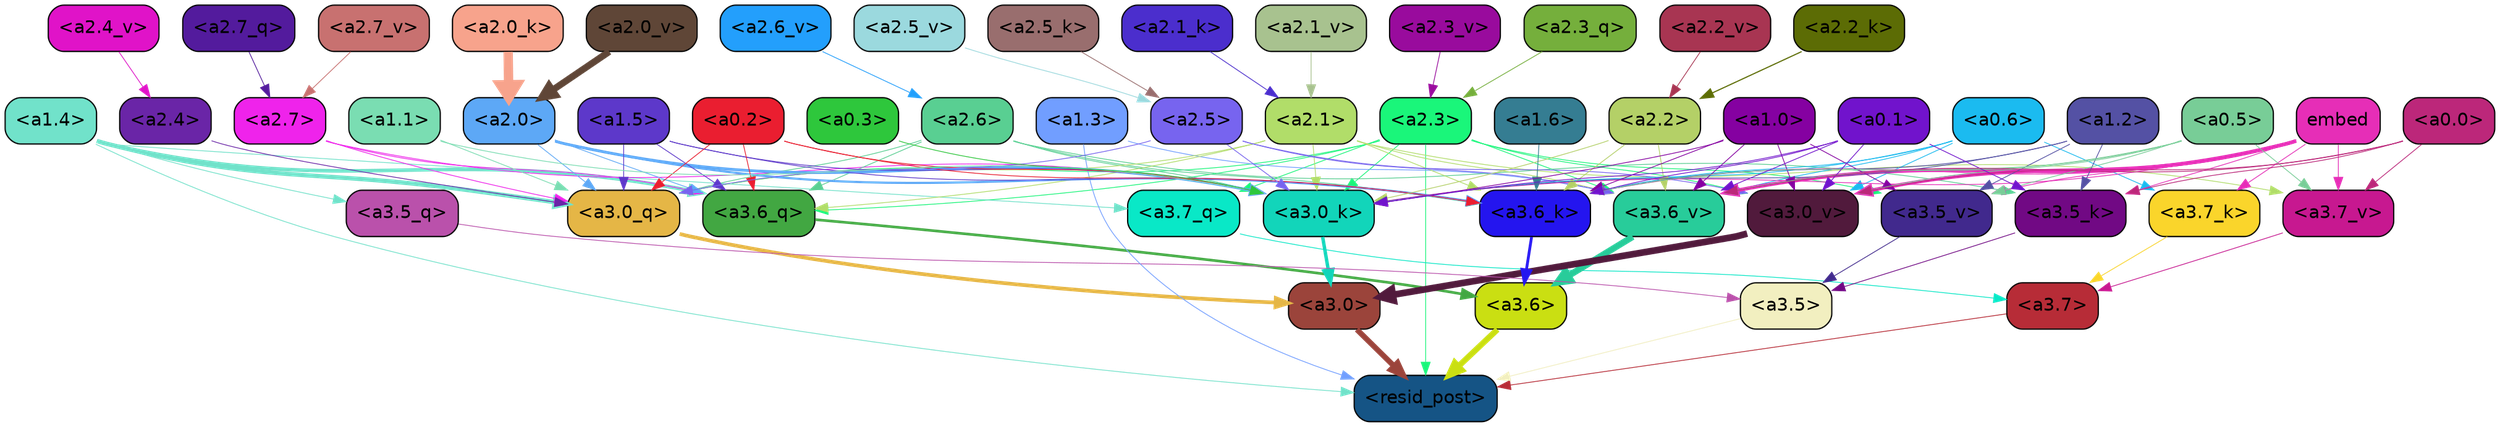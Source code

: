 strict digraph "" {
	graph [bgcolor=transparent,
		layout=dot,
		overlap=false,
		splines=true
	];
	"<a3.7>"	[color=black,
		fillcolor="#b72c37",
		fontname=Helvetica,
		shape=box,
		style="filled, rounded"];
	"<resid_post>"	[color=black,
		fillcolor="#155485",
		fontname=Helvetica,
		shape=box,
		style="filled, rounded"];
	"<a3.7>" -> "<resid_post>"	[color="#b72c37",
		penwidth=0.6239100098609924];
	"<a3.6>"	[color=black,
		fillcolor="#cadf12",
		fontname=Helvetica,
		shape=box,
		style="filled, rounded"];
	"<a3.6>" -> "<resid_post>"	[color="#cadf12",
		penwidth=4.569062113761902];
	"<a3.5>"	[color=black,
		fillcolor="#f2efc0",
		fontname=Helvetica,
		shape=box,
		style="filled, rounded"];
	"<a3.5>" -> "<resid_post>"	[color="#f2efc0",
		penwidth=0.6];
	"<a3.0>"	[color=black,
		fillcolor="#9b443b",
		fontname=Helvetica,
		shape=box,
		style="filled, rounded"];
	"<a3.0>" -> "<resid_post>"	[color="#9b443b",
		penwidth=4.283544182777405];
	"<a2.3>"	[color=black,
		fillcolor="#1af67a",
		fontname=Helvetica,
		shape=box,
		style="filled, rounded"];
	"<a2.3>" -> "<resid_post>"	[color="#1af67a",
		penwidth=0.6];
	"<a3.7_q>"	[color=black,
		fillcolor="#09e8c7",
		fontname=Helvetica,
		shape=box,
		style="filled, rounded"];
	"<a2.3>" -> "<a3.7_q>"	[color="#1af67a",
		penwidth=0.6];
	"<a3.6_q>"	[color=black,
		fillcolor="#42a742",
		fontname=Helvetica,
		shape=box,
		style="filled, rounded"];
	"<a2.3>" -> "<a3.6_q>"	[color="#1af67a",
		penwidth=0.6];
	"<a3.0_q>"	[color=black,
		fillcolor="#e5b646",
		fontname=Helvetica,
		shape=box,
		style="filled, rounded"];
	"<a2.3>" -> "<a3.0_q>"	[color="#1af67a",
		penwidth=0.6];
	"<a3.0_k>"	[color=black,
		fillcolor="#12d5ba",
		fontname=Helvetica,
		shape=box,
		style="filled, rounded"];
	"<a2.3>" -> "<a3.0_k>"	[color="#1af67a",
		penwidth=0.6];
	"<a3.6_v>"	[color=black,
		fillcolor="#28cc9a",
		fontname=Helvetica,
		shape=box,
		style="filled, rounded"];
	"<a2.3>" -> "<a3.6_v>"	[color="#1af67a",
		penwidth=0.6];
	"<a3.5_v>"	[color=black,
		fillcolor="#41298d",
		fontname=Helvetica,
		shape=box,
		style="filled, rounded"];
	"<a2.3>" -> "<a3.5_v>"	[color="#1af67a",
		penwidth=0.6];
	"<a3.0_v>"	[color=black,
		fillcolor="#511a3c",
		fontname=Helvetica,
		shape=box,
		style="filled, rounded"];
	"<a2.3>" -> "<a3.0_v>"	[color="#1af67a",
		penwidth=0.6];
	"<a1.4>"	[color=black,
		fillcolor="#71e2ca",
		fontname=Helvetica,
		shape=box,
		style="filled, rounded"];
	"<a1.4>" -> "<resid_post>"	[color="#71e2ca",
		penwidth=0.6];
	"<a1.4>" -> "<a3.7_q>"	[color="#71e2ca",
		penwidth=0.6];
	"<a1.4>" -> "<a3.6_q>"	[color="#71e2ca",
		penwidth=2.7934007048606873];
	"<a3.5_q>"	[color=black,
		fillcolor="#ba51ab",
		fontname=Helvetica,
		shape=box,
		style="filled, rounded"];
	"<a1.4>" -> "<a3.5_q>"	[color="#71e2ca",
		penwidth=0.6];
	"<a1.4>" -> "<a3.0_q>"	[color="#71e2ca",
		penwidth=3.340754985809326];
	"<a1.3>"	[color=black,
		fillcolor="#719eff",
		fontname=Helvetica,
		shape=box,
		style="filled, rounded"];
	"<a1.3>" -> "<resid_post>"	[color="#719eff",
		penwidth=0.6];
	"<a1.3>" -> "<a3.6_v>"	[color="#719eff",
		penwidth=0.6];
	"<a3.7_q>" -> "<a3.7>"	[color="#09e8c7",
		penwidth=0.6];
	"<a3.6_q>" -> "<a3.6>"	[color="#42a742",
		penwidth=2.0347584784030914];
	"<a3.5_q>" -> "<a3.5>"	[color="#ba51ab",
		penwidth=0.6];
	"<a3.0_q>" -> "<a3.0>"	[color="#e5b646",
		penwidth=2.8635367155075073];
	"<a3.7_k>"	[color=black,
		fillcolor="#fad52b",
		fontname=Helvetica,
		shape=box,
		style="filled, rounded"];
	"<a3.7_k>" -> "<a3.7>"	[color="#fad52b",
		penwidth=0.6];
	"<a3.6_k>"	[color=black,
		fillcolor="#2415ef",
		fontname=Helvetica,
		shape=box,
		style="filled, rounded"];
	"<a3.6_k>" -> "<a3.6>"	[color="#2415ef",
		penwidth=2.1760786175727844];
	"<a3.5_k>"	[color=black,
		fillcolor="#710984",
		fontname=Helvetica,
		shape=box,
		style="filled, rounded"];
	"<a3.5_k>" -> "<a3.5>"	[color="#710984",
		penwidth=0.6];
	"<a3.0_k>" -> "<a3.0>"	[color="#12d5ba",
		penwidth=2.632905662059784];
	"<a3.7_v>"	[color=black,
		fillcolor="#c71890",
		fontname=Helvetica,
		shape=box,
		style="filled, rounded"];
	"<a3.7_v>" -> "<a3.7>"	[color="#c71890",
		penwidth=0.6];
	"<a3.6_v>" -> "<a3.6>"	[color="#28cc9a",
		penwidth=4.981305837631226];
	"<a3.5_v>" -> "<a3.5>"	[color="#41298d",
		penwidth=0.6];
	"<a3.0_v>" -> "<a3.0>"	[color="#511a3c",
		penwidth=5.168330669403076];
	"<a2.7>"	[color=black,
		fillcolor="#ef23eb",
		fontname=Helvetica,
		shape=box,
		style="filled, rounded"];
	"<a2.7>" -> "<a3.6_q>"	[color="#ef23eb",
		penwidth=0.6];
	"<a2.7>" -> "<a3.0_q>"	[color="#ef23eb",
		penwidth=0.6];
	"<a2.7>" -> "<a3.0_k>"	[color="#ef23eb",
		penwidth=0.6];
	"<a2.6>"	[color=black,
		fillcolor="#59cf92",
		fontname=Helvetica,
		shape=box,
		style="filled, rounded"];
	"<a2.6>" -> "<a3.6_q>"	[color="#59cf92",
		penwidth=0.6];
	"<a2.6>" -> "<a3.0_q>"	[color="#59cf92",
		penwidth=0.6];
	"<a2.6>" -> "<a3.6_k>"	[color="#59cf92",
		penwidth=0.6];
	"<a2.6>" -> "<a3.5_k>"	[color="#59cf92",
		penwidth=0.6];
	"<a2.6>" -> "<a3.0_k>"	[color="#59cf92",
		penwidth=0.6];
	"<a2.1>"	[color=black,
		fillcolor="#b1dd69",
		fontname=Helvetica,
		shape=box,
		style="filled, rounded"];
	"<a2.1>" -> "<a3.6_q>"	[color="#b1dd69",
		penwidth=0.6];
	"<a2.1>" -> "<a3.0_q>"	[color="#b1dd69",
		penwidth=0.6];
	"<a2.1>" -> "<a3.6_k>"	[color="#b1dd69",
		penwidth=0.6];
	"<a2.1>" -> "<a3.0_k>"	[color="#b1dd69",
		penwidth=0.6];
	"<a2.1>" -> "<a3.7_v>"	[color="#b1dd69",
		penwidth=0.6];
	"<a2.1>" -> "<a3.6_v>"	[color="#b1dd69",
		penwidth=0.6];
	"<a2.0>"	[color=black,
		fillcolor="#5da8f6",
		fontname=Helvetica,
		shape=box,
		style="filled, rounded"];
	"<a2.0>" -> "<a3.6_q>"	[color="#5da8f6",
		penwidth=0.6];
	"<a2.0>" -> "<a3.0_q>"	[color="#5da8f6",
		penwidth=0.6];
	"<a2.0>" -> "<a3.6_k>"	[color="#5da8f6",
		penwidth=1.6382827460765839];
	"<a2.0>" -> "<a3.0_k>"	[color="#5da8f6",
		penwidth=2.161143198609352];
	"<a1.5>"	[color=black,
		fillcolor="#5d38ca",
		fontname=Helvetica,
		shape=box,
		style="filled, rounded"];
	"<a1.5>" -> "<a3.6_q>"	[color="#5d38ca",
		penwidth=0.6];
	"<a1.5>" -> "<a3.0_q>"	[color="#5d38ca",
		penwidth=0.6];
	"<a1.5>" -> "<a3.6_k>"	[color="#5d38ca",
		penwidth=0.6];
	"<a1.5>" -> "<a3.0_k>"	[color="#5d38ca",
		penwidth=0.6];
	"<a0.2>"	[color=black,
		fillcolor="#ea1e30",
		fontname=Helvetica,
		shape=box,
		style="filled, rounded"];
	"<a0.2>" -> "<a3.6_q>"	[color="#ea1e30",
		penwidth=0.6];
	"<a0.2>" -> "<a3.0_q>"	[color="#ea1e30",
		penwidth=0.6];
	"<a0.2>" -> "<a3.6_k>"	[color="#ea1e30",
		penwidth=0.6];
	"<a0.2>" -> "<a3.0_k>"	[color="#ea1e30",
		penwidth=0.6];
	"<a2.5>"	[color=black,
		fillcolor="#7764ef",
		fontname=Helvetica,
		shape=box,
		style="filled, rounded"];
	"<a2.5>" -> "<a3.0_q>"	[color="#7764ef",
		penwidth=0.6];
	"<a2.5>" -> "<a3.0_k>"	[color="#7764ef",
		penwidth=0.6];
	"<a2.5>" -> "<a3.6_v>"	[color="#7764ef",
		penwidth=0.6];
	"<a2.5>" -> "<a3.0_v>"	[color="#7764ef",
		penwidth=0.6];
	"<a2.4>"	[color=black,
		fillcolor="#6a25a7",
		fontname=Helvetica,
		shape=box,
		style="filled, rounded"];
	"<a2.4>" -> "<a3.0_q>"	[color="#6a25a7",
		penwidth=0.6];
	"<a1.1>"	[color=black,
		fillcolor="#7addb2",
		fontname=Helvetica,
		shape=box,
		style="filled, rounded"];
	"<a1.1>" -> "<a3.0_q>"	[color="#7addb2",
		penwidth=0.6];
	"<a1.1>" -> "<a3.0_k>"	[color="#7addb2",
		penwidth=0.6];
	"<a0.6>"	[color=black,
		fillcolor="#1bbbf0",
		fontname=Helvetica,
		shape=box,
		style="filled, rounded"];
	"<a0.6>" -> "<a3.7_k>"	[color="#1bbbf0",
		penwidth=0.6];
	"<a0.6>" -> "<a3.6_k>"	[color="#1bbbf0",
		penwidth=0.6];
	"<a0.6>" -> "<a3.0_k>"	[color="#1bbbf0",
		penwidth=0.6];
	"<a0.6>" -> "<a3.6_v>"	[color="#1bbbf0",
		penwidth=0.6];
	"<a0.6>" -> "<a3.0_v>"	[color="#1bbbf0",
		penwidth=0.6];
	embed	[color=black,
		fillcolor="#e62eb7",
		fontname=Helvetica,
		shape=box,
		style="filled, rounded"];
	embed -> "<a3.7_k>"	[color="#e62eb7",
		penwidth=0.6];
	embed -> "<a3.6_k>"	[color="#e62eb7",
		penwidth=0.6];
	embed -> "<a3.5_k>"	[color="#e62eb7",
		penwidth=0.6];
	embed -> "<a3.0_k>"	[color="#e62eb7",
		penwidth=0.6];
	embed -> "<a3.7_v>"	[color="#e62eb7",
		penwidth=0.6];
	embed -> "<a3.6_v>"	[color="#e62eb7",
		penwidth=2.7825746536254883];
	embed -> "<a3.5_v>"	[color="#e62eb7",
		penwidth=0.6];
	embed -> "<a3.0_v>"	[color="#e62eb7",
		penwidth=2.6950180530548096];
	"<a2.2>"	[color=black,
		fillcolor="#b4d067",
		fontname=Helvetica,
		shape=box,
		style="filled, rounded"];
	"<a2.2>" -> "<a3.6_k>"	[color="#b4d067",
		penwidth=0.6];
	"<a2.2>" -> "<a3.0_k>"	[color="#b4d067",
		penwidth=0.6];
	"<a2.2>" -> "<a3.6_v>"	[color="#b4d067",
		penwidth=0.6];
	"<a1.6>"	[color=black,
		fillcolor="#357d92",
		fontname=Helvetica,
		shape=box,
		style="filled, rounded"];
	"<a1.6>" -> "<a3.6_k>"	[color="#357d92",
		penwidth=0.6];
	"<a1.2>"	[color=black,
		fillcolor="#5451a4",
		fontname=Helvetica,
		shape=box,
		style="filled, rounded"];
	"<a1.2>" -> "<a3.6_k>"	[color="#5451a4",
		penwidth=0.6];
	"<a1.2>" -> "<a3.5_k>"	[color="#5451a4",
		penwidth=0.6];
	"<a1.2>" -> "<a3.0_k>"	[color="#5451a4",
		penwidth=0.6];
	"<a1.2>" -> "<a3.5_v>"	[color="#5451a4",
		penwidth=0.6];
	"<a1.0>"	[color=black,
		fillcolor="#8501a1",
		fontname=Helvetica,
		shape=box,
		style="filled, rounded"];
	"<a1.0>" -> "<a3.6_k>"	[color="#8501a1",
		penwidth=0.6];
	"<a1.0>" -> "<a3.0_k>"	[color="#8501a1",
		penwidth=0.6];
	"<a1.0>" -> "<a3.6_v>"	[color="#8501a1",
		penwidth=0.6];
	"<a1.0>" -> "<a3.5_v>"	[color="#8501a1",
		penwidth=0.6];
	"<a1.0>" -> "<a3.0_v>"	[color="#8501a1",
		penwidth=0.6];
	"<a0.5>"	[color=black,
		fillcolor="#78cd97",
		fontname=Helvetica,
		shape=box,
		style="filled, rounded"];
	"<a0.5>" -> "<a3.6_k>"	[color="#78cd97",
		penwidth=0.6];
	"<a0.5>" -> "<a3.7_v>"	[color="#78cd97",
		penwidth=0.6];
	"<a0.5>" -> "<a3.6_v>"	[color="#78cd97",
		penwidth=0.6];
	"<a0.5>" -> "<a3.5_v>"	[color="#78cd97",
		penwidth=0.6];
	"<a0.5>" -> "<a3.0_v>"	[color="#78cd97",
		penwidth=0.6];
	"<a0.1>"	[color=black,
		fillcolor="#7113cc",
		fontname=Helvetica,
		shape=box,
		style="filled, rounded"];
	"<a0.1>" -> "<a3.6_k>"	[color="#7113cc",
		penwidth=0.6];
	"<a0.1>" -> "<a3.5_k>"	[color="#7113cc",
		penwidth=0.6];
	"<a0.1>" -> "<a3.0_k>"	[color="#7113cc",
		penwidth=0.6];
	"<a0.1>" -> "<a3.6_v>"	[color="#7113cc",
		penwidth=0.6];
	"<a0.1>" -> "<a3.0_v>"	[color="#7113cc",
		penwidth=0.6];
	"<a0.0>"	[color=black,
		fillcolor="#bc277a",
		fontname=Helvetica,
		shape=box,
		style="filled, rounded"];
	"<a0.0>" -> "<a3.5_k>"	[color="#bc277a",
		penwidth=0.6];
	"<a0.0>" -> "<a3.7_v>"	[color="#bc277a",
		penwidth=0.6];
	"<a0.0>" -> "<a3.6_v>"	[color="#bc277a",
		penwidth=0.6];
	"<a0.0>" -> "<a3.0_v>"	[color="#bc277a",
		penwidth=0.6];
	"<a0.3>"	[color=black,
		fillcolor="#2ec73c",
		fontname=Helvetica,
		shape=box,
		style="filled, rounded"];
	"<a0.3>" -> "<a3.0_k>"	[color="#2ec73c",
		penwidth=0.6];
	"<a2.7_q>"	[color=black,
		fillcolor="#531b9d",
		fontname=Helvetica,
		shape=box,
		style="filled, rounded"];
	"<a2.7_q>" -> "<a2.7>"	[color="#531b9d",
		penwidth=0.6];
	"<a2.3_q>"	[color=black,
		fillcolor="#75af3c",
		fontname=Helvetica,
		shape=box,
		style="filled, rounded"];
	"<a2.3_q>" -> "<a2.3>"	[color="#75af3c",
		penwidth=0.6];
	"<a2.5_k>"	[color=black,
		fillcolor="#996e6e",
		fontname=Helvetica,
		shape=box,
		style="filled, rounded"];
	"<a2.5_k>" -> "<a2.5>"	[color="#996e6e",
		penwidth=0.6];
	"<a2.2_k>"	[color=black,
		fillcolor="#5c6c05",
		fontname=Helvetica,
		shape=box,
		style="filled, rounded"];
	"<a2.2_k>" -> "<a2.2>"	[color="#5c6c05",
		penwidth=0.8854708671569824];
	"<a2.1_k>"	[color=black,
		fillcolor="#4b2ecd",
		fontname=Helvetica,
		shape=box,
		style="filled, rounded"];
	"<a2.1_k>" -> "<a2.1>"	[color="#4b2ecd",
		penwidth=0.6];
	"<a2.0_k>"	[color=black,
		fillcolor="#f7a38c",
		fontname=Helvetica,
		shape=box,
		style="filled, rounded"];
	"<a2.0_k>" -> "<a2.0>"	[color="#f7a38c",
		penwidth=7.231504917144775];
	"<a2.7_v>"	[color=black,
		fillcolor="#c87170",
		fontname=Helvetica,
		shape=box,
		style="filled, rounded"];
	"<a2.7_v>" -> "<a2.7>"	[color="#c87170",
		penwidth=0.6];
	"<a2.6_v>"	[color=black,
		fillcolor="#239ffc",
		fontname=Helvetica,
		shape=box,
		style="filled, rounded"];
	"<a2.6_v>" -> "<a2.6>"	[color="#239ffc",
		penwidth=0.6];
	"<a2.5_v>"	[color=black,
		fillcolor="#9bd9de",
		fontname=Helvetica,
		shape=box,
		style="filled, rounded"];
	"<a2.5_v>" -> "<a2.5>"	[color="#9bd9de",
		penwidth=0.6];
	"<a2.4_v>"	[color=black,
		fillcolor="#e013c8",
		fontname=Helvetica,
		shape=box,
		style="filled, rounded"];
	"<a2.4_v>" -> "<a2.4>"	[color="#e013c8",
		penwidth=0.6];
	"<a2.3_v>"	[color=black,
		fillcolor="#990b9d",
		fontname=Helvetica,
		shape=box,
		style="filled, rounded"];
	"<a2.3_v>" -> "<a2.3>"	[color="#990b9d",
		penwidth=0.6];
	"<a2.2_v>"	[color=black,
		fillcolor="#a83552",
		fontname=Helvetica,
		shape=box,
		style="filled, rounded"];
	"<a2.2_v>" -> "<a2.2>"	[color="#a83552",
		penwidth=0.6];
	"<a2.1_v>"	[color=black,
		fillcolor="#a8c28f",
		fontname=Helvetica,
		shape=box,
		style="filled, rounded"];
	"<a2.1_v>" -> "<a2.1>"	[color="#a8c28f",
		penwidth=0.6];
	"<a2.0_v>"	[color=black,
		fillcolor="#5f4637",
		fontname=Helvetica,
		shape=box,
		style="filled, rounded"];
	"<a2.0_v>" -> "<a2.0>"	[color="#5f4637",
		penwidth=5.231471925973892];
}
